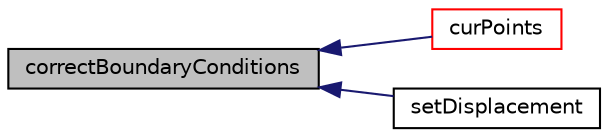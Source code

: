 digraph "correctBoundaryConditions"
{
  bgcolor="transparent";
  edge [fontname="Helvetica",fontsize="10",labelfontname="Helvetica",labelfontsize="10"];
  node [fontname="Helvetica",fontsize="10",shape=record];
  rankdir="LR";
  Node1 [label="correctBoundaryConditions",height=0.2,width=0.4,color="black", fillcolor="grey75", style="filled", fontcolor="black"];
  Node1 -> Node2 [dir="back",color="midnightblue",fontsize="10",style="solid",fontname="Helvetica"];
  Node2 [label="curPoints",height=0.2,width=0.4,color="red",URL="$a01571.html#a897bb9550f17845c9ab361582659cbee",tooltip="Get the current points (oldPoints+scale*displacement) "];
  Node1 -> Node3 [dir="back",color="midnightblue",fontsize="10",style="solid",fontname="Helvetica"];
  Node3 [label="setDisplacement",height=0.2,width=0.4,color="black",URL="$a01571.html#a8396b8475f38292dded9607a9e492dad"];
}
